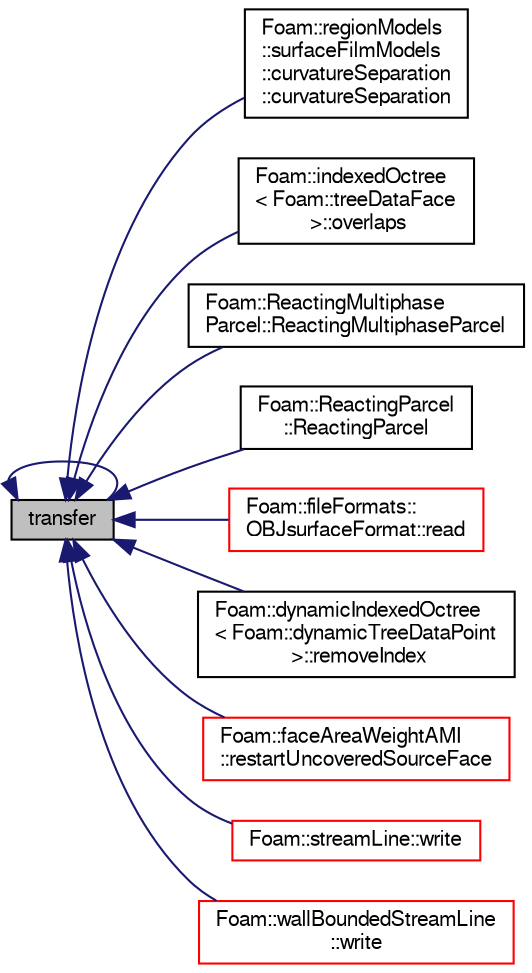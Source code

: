 digraph "transfer"
{
  bgcolor="transparent";
  edge [fontname="FreeSans",fontsize="10",labelfontname="FreeSans",labelfontsize="10"];
  node [fontname="FreeSans",fontsize="10",shape=record];
  rankdir="LR";
  Node659 [label="transfer",height=0.2,width=0.4,color="black", fillcolor="grey75", style="filled", fontcolor="black"];
  Node659 -> Node660 [dir="back",color="midnightblue",fontsize="10",style="solid",fontname="FreeSans"];
  Node660 [label="Foam::regionModels\l::surfaceFilmModels\l::curvatureSeparation\l::curvatureSeparation",height=0.2,width=0.4,color="black",URL="$a29094.html#a9222f6abd6732386986265a43f56ea30",tooltip="Construct from surface film model. "];
  Node659 -> Node661 [dir="back",color="midnightblue",fontsize="10",style="solid",fontname="FreeSans"];
  Node661 [label="Foam::indexedOctree\l\< Foam::treeDataFace\l \>::overlaps",height=0.2,width=0.4,color="black",URL="$a25026.html#a4ca2bef7dbdb103c2f7f02e34e28b967",tooltip="Helper: does bb intersect a sphere around sample? Or is any. "];
  Node659 -> Node662 [dir="back",color="midnightblue",fontsize="10",style="solid",fontname="FreeSans"];
  Node662 [label="Foam::ReactingMultiphase\lParcel::ReactingMultiphaseParcel",height=0.2,width=0.4,color="black",URL="$a23910.html#a04205eded2d7ecc1493b1871f9fbfe28",tooltip="Construct from Istream. "];
  Node659 -> Node663 [dir="back",color="midnightblue",fontsize="10",style="solid",fontname="FreeSans"];
  Node663 [label="Foam::ReactingParcel\l::ReactingParcel",height=0.2,width=0.4,color="black",URL="$a23922.html#a428c50f224d33654153d31ec3b3df817",tooltip="Construct from Istream. "];
  Node659 -> Node664 [dir="back",color="midnightblue",fontsize="10",style="solid",fontname="FreeSans"];
  Node664 [label="Foam::fileFormats::\lOBJsurfaceFormat::read",height=0.2,width=0.4,color="red",URL="$a29610.html#a464ebd67acbdff0014d4dae69e3ec4be",tooltip="Read from file. "];
  Node659 -> Node667 [dir="back",color="midnightblue",fontsize="10",style="solid",fontname="FreeSans"];
  Node667 [label="Foam::dynamicIndexedOctree\l\< Foam::dynamicTreeDataPoint\l \>::removeIndex",height=0.2,width=0.4,color="black",URL="$a25610.html#a60abf08de416a5775d9b14e3e0cb118a"];
  Node659 -> Node668 [dir="back",color="midnightblue",fontsize="10",style="solid",fontname="FreeSans"];
  Node668 [label="Foam::faceAreaWeightAMI\l::restartUncoveredSourceFace",height=0.2,width=0.4,color="red",URL="$a24878.html#ab8d201787596bb305b4f7fa6b0042fec",tooltip="Attempt to re-evaluate source faces that have not been included. "];
  Node659 -> Node659 [dir="back",color="midnightblue",fontsize="10",style="solid",fontname="FreeSans"];
  Node659 -> Node673 [dir="back",color="midnightblue",fontsize="10",style="solid",fontname="FreeSans"];
  Node673 [label="Foam::streamLine::write",height=0.2,width=0.4,color="red",URL="$a28770.html#aac759501cf6c7895a70eecbef0226ae1",tooltip="Calculate the field average data and write. "];
  Node659 -> Node675 [dir="back",color="midnightblue",fontsize="10",style="solid",fontname="FreeSans"];
  Node675 [label="Foam::wallBoundedStreamLine\l::write",height=0.2,width=0.4,color="red",URL="$a28806.html#aac759501cf6c7895a70eecbef0226ae1",tooltip="Calculate the field average data and write. "];
}
